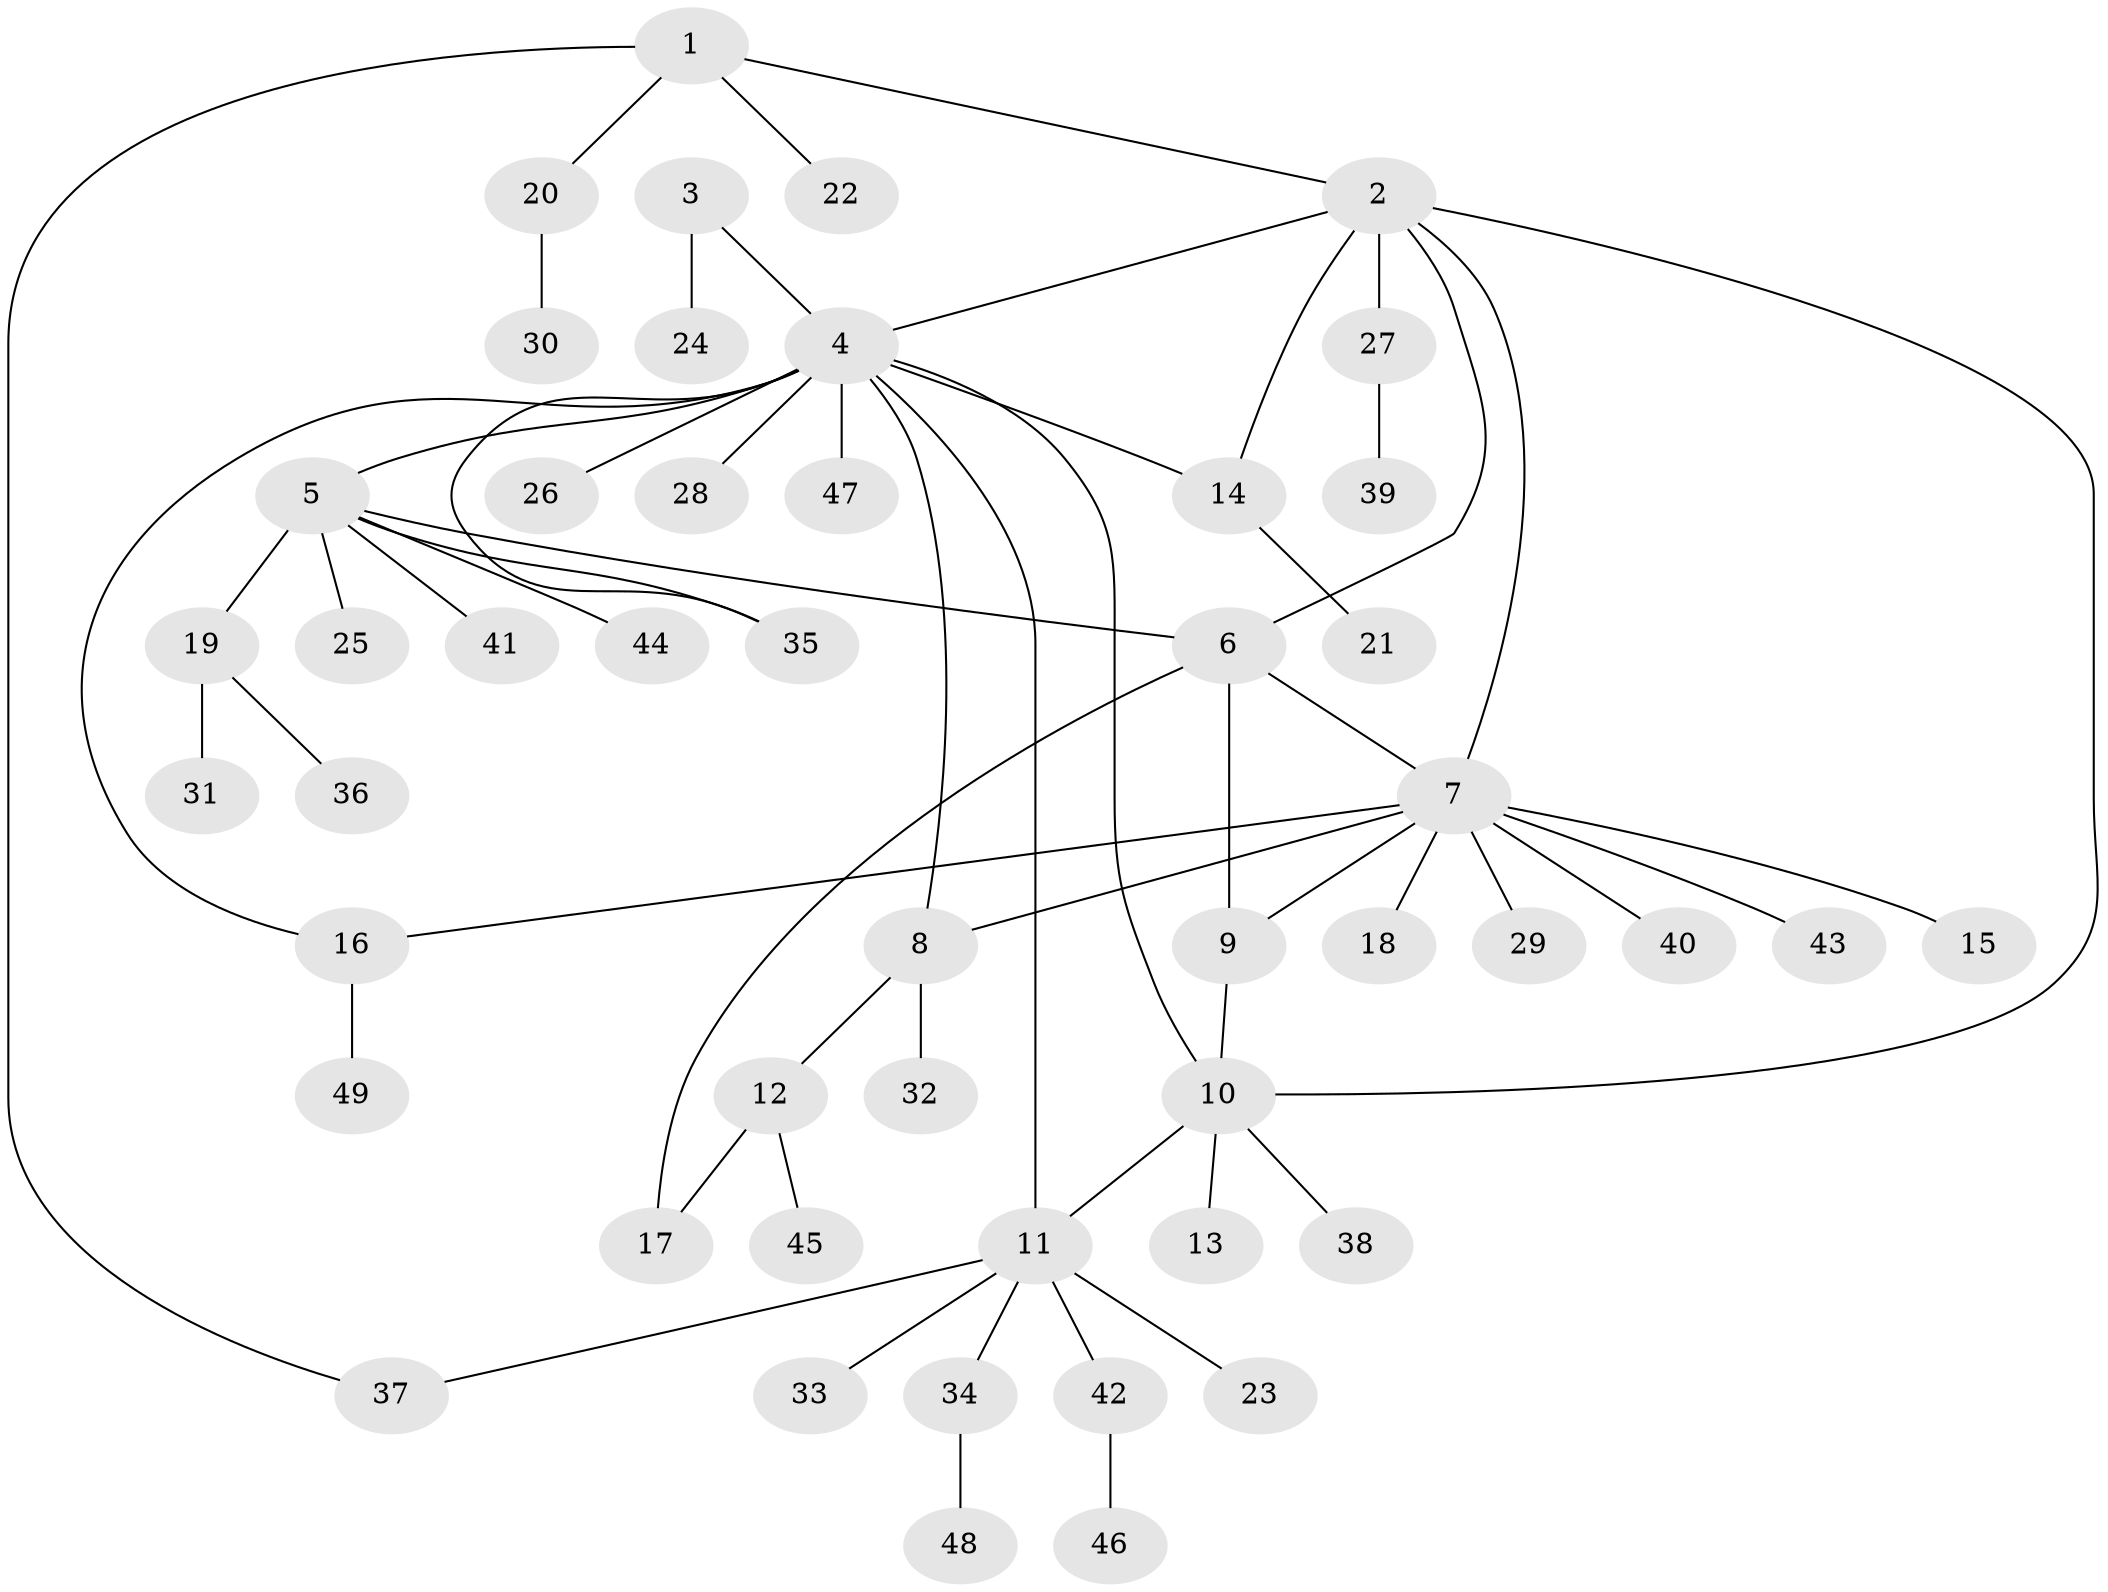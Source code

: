 // Generated by graph-tools (version 1.1) at 2025/26/03/09/25 03:26:44]
// undirected, 49 vertices, 60 edges
graph export_dot {
graph [start="1"]
  node [color=gray90,style=filled];
  1;
  2;
  3;
  4;
  5;
  6;
  7;
  8;
  9;
  10;
  11;
  12;
  13;
  14;
  15;
  16;
  17;
  18;
  19;
  20;
  21;
  22;
  23;
  24;
  25;
  26;
  27;
  28;
  29;
  30;
  31;
  32;
  33;
  34;
  35;
  36;
  37;
  38;
  39;
  40;
  41;
  42;
  43;
  44;
  45;
  46;
  47;
  48;
  49;
  1 -- 2;
  1 -- 20;
  1 -- 22;
  1 -- 37;
  2 -- 4;
  2 -- 6;
  2 -- 7;
  2 -- 10;
  2 -- 14;
  2 -- 27;
  3 -- 4;
  3 -- 24;
  4 -- 5;
  4 -- 8;
  4 -- 10;
  4 -- 11;
  4 -- 14;
  4 -- 16;
  4 -- 26;
  4 -- 28;
  4 -- 35;
  4 -- 47;
  5 -- 6;
  5 -- 19;
  5 -- 25;
  5 -- 35;
  5 -- 41;
  5 -- 44;
  6 -- 7;
  6 -- 9;
  6 -- 17;
  7 -- 8;
  7 -- 9;
  7 -- 15;
  7 -- 16;
  7 -- 18;
  7 -- 29;
  7 -- 40;
  7 -- 43;
  8 -- 12;
  8 -- 32;
  9 -- 10;
  10 -- 11;
  10 -- 13;
  10 -- 38;
  11 -- 23;
  11 -- 33;
  11 -- 34;
  11 -- 37;
  11 -- 42;
  12 -- 17;
  12 -- 45;
  14 -- 21;
  16 -- 49;
  19 -- 31;
  19 -- 36;
  20 -- 30;
  27 -- 39;
  34 -- 48;
  42 -- 46;
}
